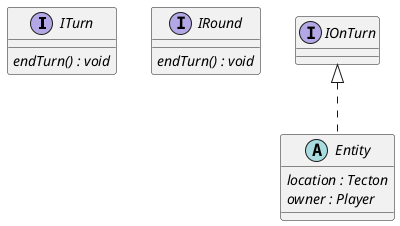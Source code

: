 @startuml core

interface ITurn{
    {abstract} endTurn() : void
}

interface IRound{
    {abstract} endTurn() : void
}

abstract class Entity implements IOnTurn{
    {abstract} location : Tecton
    {abstract} owner : Player
}

@enduml